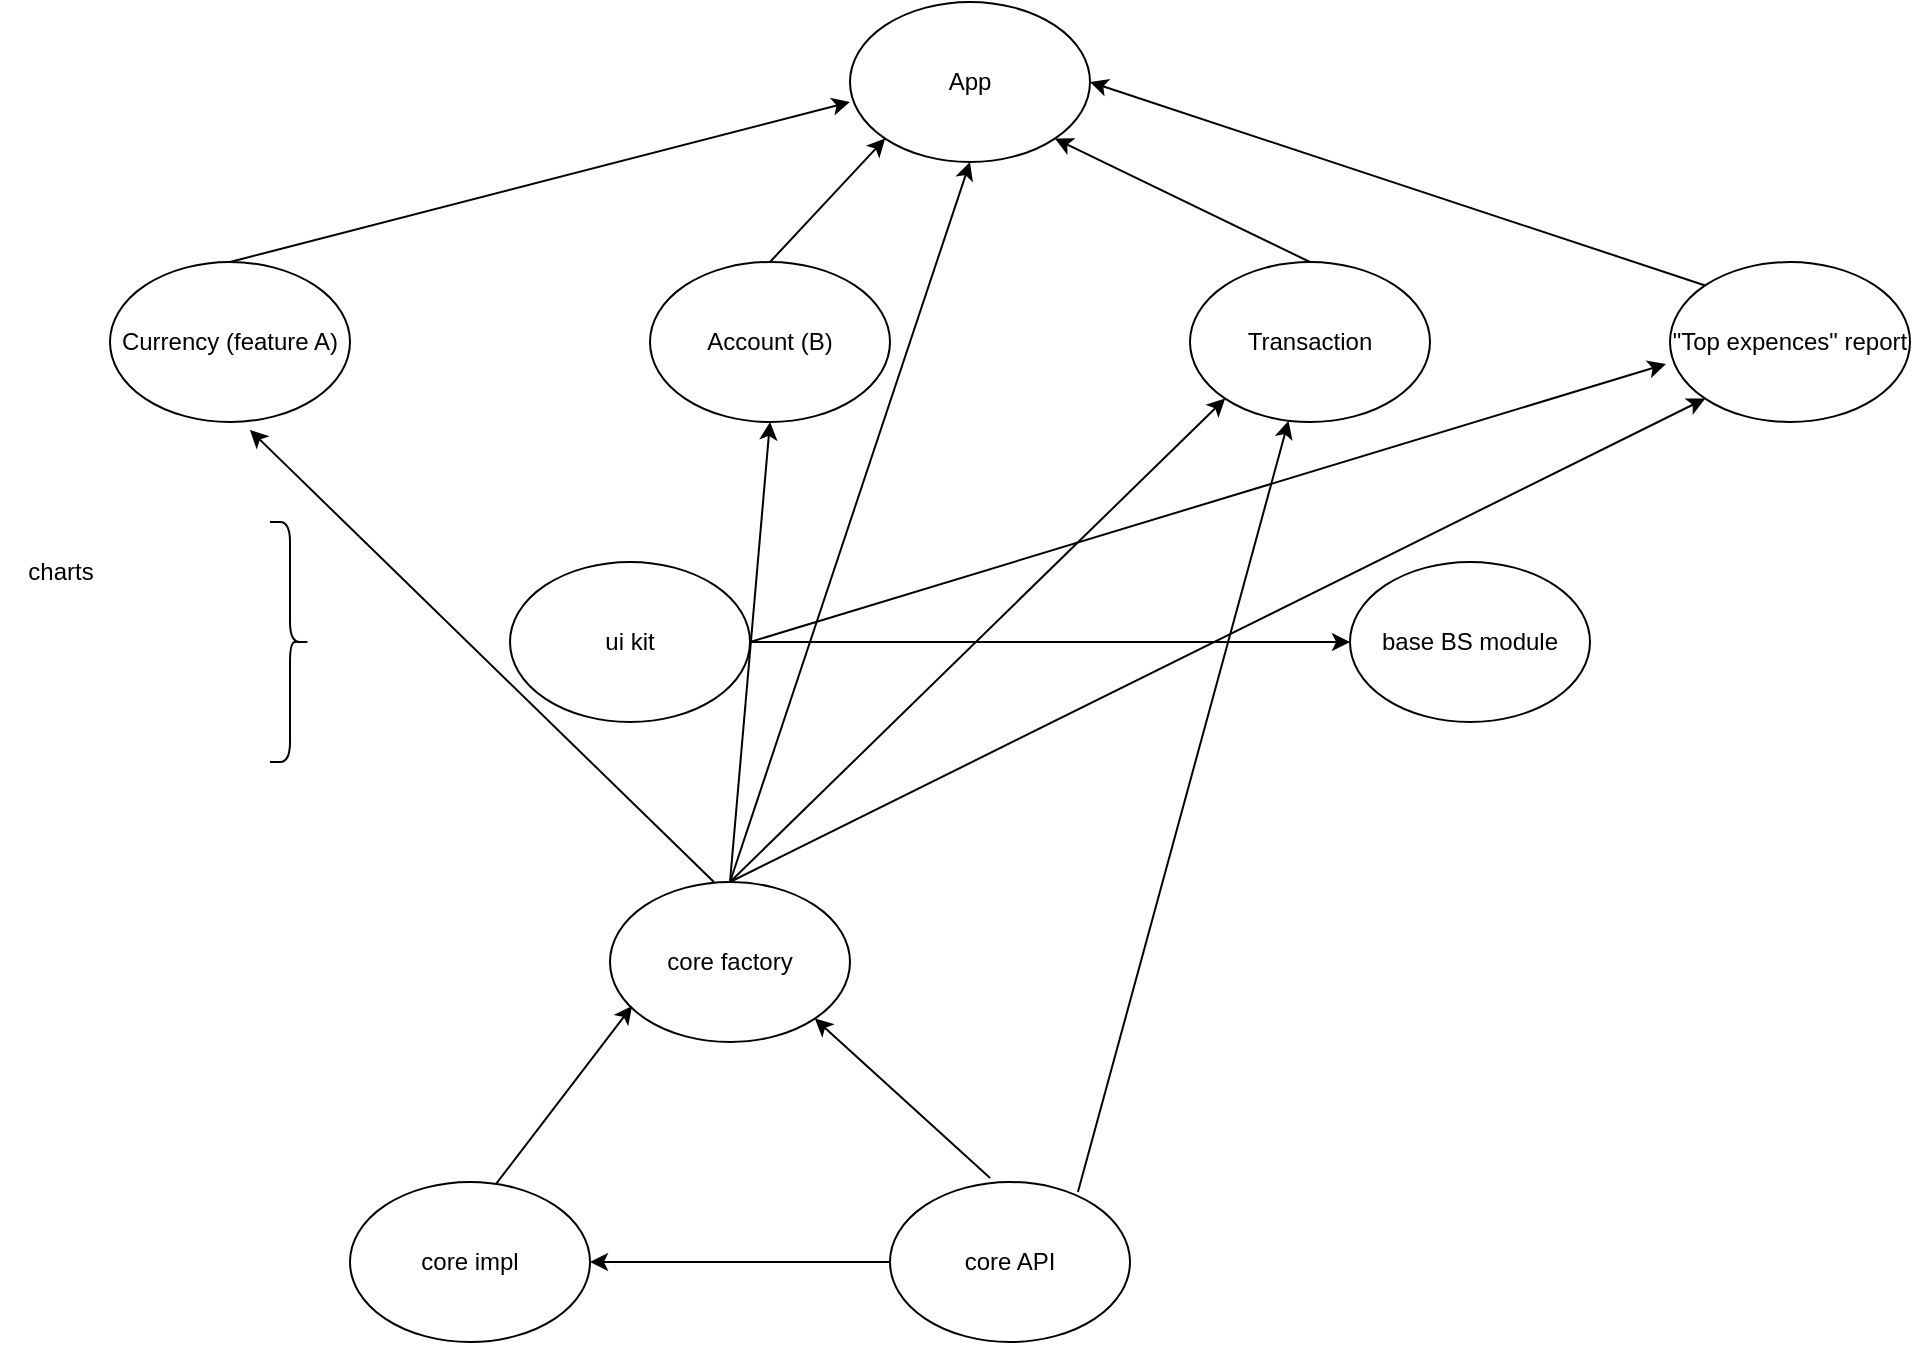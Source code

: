 <mxfile version="21.0.2" type="github">
  <diagram name="Page-1" id="9f46799a-70d6-7492-0946-bef42562c5a5">
    <mxGraphModel dx="1386" dy="1641" grid="1" gridSize="10" guides="1" tooltips="1" connect="1" arrows="1" fold="1" page="1" pageScale="1" pageWidth="1100" pageHeight="850" background="none" math="0" shadow="0">
      <root>
        <mxCell id="0" />
        <mxCell id="1" parent="0" />
        <mxCell id="ABxh47Di80QtA0GNeFFu-1" value="App" style="ellipse;whiteSpace=wrap;html=1;" vertex="1" parent="1">
          <mxGeometry x="490" y="-820" width="120" height="80" as="geometry" />
        </mxCell>
        <mxCell id="ABxh47Di80QtA0GNeFFu-2" value="Currency (feature A)" style="ellipse;whiteSpace=wrap;html=1;" vertex="1" parent="1">
          <mxGeometry x="120" y="-690" width="120" height="80" as="geometry" />
        </mxCell>
        <mxCell id="ABxh47Di80QtA0GNeFFu-3" value="Account (B)" style="ellipse;whiteSpace=wrap;html=1;" vertex="1" parent="1">
          <mxGeometry x="390" y="-690" width="120" height="80" as="geometry" />
        </mxCell>
        <mxCell id="ABxh47Di80QtA0GNeFFu-4" value="Transaction" style="ellipse;whiteSpace=wrap;html=1;" vertex="1" parent="1">
          <mxGeometry x="660" y="-690" width="120" height="80" as="geometry" />
        </mxCell>
        <mxCell id="ABxh47Di80QtA0GNeFFu-5" value="&quot;Top expences&quot; report" style="ellipse;whiteSpace=wrap;html=1;" vertex="1" parent="1">
          <mxGeometry x="900" y="-690" width="120" height="80" as="geometry" />
        </mxCell>
        <mxCell id="ABxh47Di80QtA0GNeFFu-6" value="ui kit" style="ellipse;whiteSpace=wrap;html=1;" vertex="1" parent="1">
          <mxGeometry x="320" y="-540" width="120" height="80" as="geometry" />
        </mxCell>
        <mxCell id="ABxh47Di80QtA0GNeFFu-7" value="" style="endArrow=classic;html=1;rounded=0;entryX=-0.017;entryY=0.638;entryDx=0;entryDy=0;entryPerimeter=0;exitX=1;exitY=0.5;exitDx=0;exitDy=0;" edge="1" parent="1" source="ABxh47Di80QtA0GNeFFu-6" target="ABxh47Di80QtA0GNeFFu-5">
          <mxGeometry width="50" height="50" relative="1" as="geometry">
            <mxPoint x="360" y="-500" as="sourcePoint" />
            <mxPoint x="410" y="-550" as="targetPoint" />
          </mxGeometry>
        </mxCell>
        <mxCell id="ABxh47Di80QtA0GNeFFu-8" value="" style="shape=curlyBracket;whiteSpace=wrap;html=1;rounded=1;flipH=1;labelPosition=right;verticalLabelPosition=middle;align=left;verticalAlign=middle;" vertex="1" parent="1">
          <mxGeometry x="200" y="-560" width="20" height="120" as="geometry" />
        </mxCell>
        <mxCell id="ABxh47Di80QtA0GNeFFu-9" value="charts&lt;br&gt;" style="text;html=1;align=center;verticalAlign=middle;resizable=0;points=[];autosize=1;strokeColor=none;fillColor=none;" vertex="1" parent="1">
          <mxGeometry x="65" y="-550" width="60" height="30" as="geometry" />
        </mxCell>
        <mxCell id="ABxh47Di80QtA0GNeFFu-10" value="base BS module" style="ellipse;whiteSpace=wrap;html=1;" vertex="1" parent="1">
          <mxGeometry x="740" y="-540" width="120" height="80" as="geometry" />
        </mxCell>
        <mxCell id="ABxh47Di80QtA0GNeFFu-11" value="core factory" style="ellipse;whiteSpace=wrap;html=1;" vertex="1" parent="1">
          <mxGeometry x="370" y="-380" width="120" height="80" as="geometry" />
        </mxCell>
        <mxCell id="ABxh47Di80QtA0GNeFFu-12" value="core API" style="ellipse;whiteSpace=wrap;html=1;" vertex="1" parent="1">
          <mxGeometry x="510" y="-230" width="120" height="80" as="geometry" />
        </mxCell>
        <mxCell id="ABxh47Di80QtA0GNeFFu-13" value="core impl" style="ellipse;whiteSpace=wrap;html=1;" vertex="1" parent="1">
          <mxGeometry x="240" y="-230" width="120" height="80" as="geometry" />
        </mxCell>
        <mxCell id="ABxh47Di80QtA0GNeFFu-14" value="" style="endArrow=classic;html=1;rounded=0;exitX=0.783;exitY=0.063;exitDx=0;exitDy=0;exitPerimeter=0;" edge="1" parent="1" source="ABxh47Di80QtA0GNeFFu-12" target="ABxh47Di80QtA0GNeFFu-4">
          <mxGeometry width="50" height="50" relative="1" as="geometry">
            <mxPoint x="610" y="-220" as="sourcePoint" />
            <mxPoint x="660" y="-270" as="targetPoint" />
          </mxGeometry>
        </mxCell>
        <mxCell id="ABxh47Di80QtA0GNeFFu-15" value="" style="endArrow=classic;html=1;rounded=0;exitX=0.608;exitY=0.013;exitDx=0;exitDy=0;exitPerimeter=0;entryX=0.092;entryY=0.775;entryDx=0;entryDy=0;entryPerimeter=0;" edge="1" parent="1" source="ABxh47Di80QtA0GNeFFu-13" target="ABxh47Di80QtA0GNeFFu-11">
          <mxGeometry width="50" height="50" relative="1" as="geometry">
            <mxPoint x="300" y="-300" as="sourcePoint" />
            <mxPoint x="350" y="-350" as="targetPoint" />
          </mxGeometry>
        </mxCell>
        <mxCell id="ABxh47Di80QtA0GNeFFu-17" value="" style="endArrow=classic;html=1;rounded=0;exitX=0;exitY=0.5;exitDx=0;exitDy=0;entryX=1;entryY=0.5;entryDx=0;entryDy=0;" edge="1" parent="1" source="ABxh47Di80QtA0GNeFFu-12" target="ABxh47Di80QtA0GNeFFu-13">
          <mxGeometry width="50" height="50" relative="1" as="geometry">
            <mxPoint x="520" y="-430" as="sourcePoint" />
            <mxPoint x="570" y="-480" as="targetPoint" />
          </mxGeometry>
        </mxCell>
        <mxCell id="ABxh47Di80QtA0GNeFFu-18" value="" style="endArrow=classic;html=1;rounded=0;exitX=0.417;exitY=-0.025;exitDx=0;exitDy=0;exitPerimeter=0;entryX=1;entryY=1;entryDx=0;entryDy=0;" edge="1" parent="1" source="ABxh47Di80QtA0GNeFFu-12" target="ABxh47Di80QtA0GNeFFu-11">
          <mxGeometry width="50" height="50" relative="1" as="geometry">
            <mxPoint x="520" y="-430" as="sourcePoint" />
            <mxPoint x="570" y="-480" as="targetPoint" />
          </mxGeometry>
        </mxCell>
        <mxCell id="ABxh47Di80QtA0GNeFFu-19" value="" style="endArrow=classic;html=1;rounded=0;exitX=0.5;exitY=0;exitDx=0;exitDy=0;entryX=0.5;entryY=1;entryDx=0;entryDy=0;" edge="1" parent="1" source="ABxh47Di80QtA0GNeFFu-11" target="ABxh47Di80QtA0GNeFFu-3">
          <mxGeometry width="50" height="50" relative="1" as="geometry">
            <mxPoint x="520" y="-430" as="sourcePoint" />
            <mxPoint x="570" y="-480" as="targetPoint" />
          </mxGeometry>
        </mxCell>
        <mxCell id="ABxh47Di80QtA0GNeFFu-20" value="" style="endArrow=classic;html=1;rounded=0;exitX=0.433;exitY=0;exitDx=0;exitDy=0;exitPerimeter=0;entryX=0.583;entryY=1.05;entryDx=0;entryDy=0;entryPerimeter=0;" edge="1" parent="1" source="ABxh47Di80QtA0GNeFFu-11" target="ABxh47Di80QtA0GNeFFu-2">
          <mxGeometry width="50" height="50" relative="1" as="geometry">
            <mxPoint x="405" y="-440" as="sourcePoint" />
            <mxPoint x="455" y="-490" as="targetPoint" />
          </mxGeometry>
        </mxCell>
        <mxCell id="ABxh47Di80QtA0GNeFFu-21" value="" style="endArrow=classic;html=1;rounded=0;exitX=1;exitY=0.5;exitDx=0;exitDy=0;entryX=0;entryY=0.5;entryDx=0;entryDy=0;" edge="1" parent="1" source="ABxh47Di80QtA0GNeFFu-6" target="ABxh47Di80QtA0GNeFFu-10">
          <mxGeometry width="50" height="50" relative="1" as="geometry">
            <mxPoint x="520" y="-430" as="sourcePoint" />
            <mxPoint x="570" y="-480" as="targetPoint" />
          </mxGeometry>
        </mxCell>
        <mxCell id="ABxh47Di80QtA0GNeFFu-22" value="" style="endArrow=classic;html=1;rounded=0;exitX=0.5;exitY=0;exitDx=0;exitDy=0;entryX=0;entryY=1;entryDx=0;entryDy=0;" edge="1" parent="1" source="ABxh47Di80QtA0GNeFFu-11" target="ABxh47Di80QtA0GNeFFu-4">
          <mxGeometry width="50" height="50" relative="1" as="geometry">
            <mxPoint x="520" y="-430" as="sourcePoint" />
            <mxPoint x="570" y="-480" as="targetPoint" />
          </mxGeometry>
        </mxCell>
        <mxCell id="ABxh47Di80QtA0GNeFFu-23" value="" style="endArrow=classic;html=1;rounded=0;exitX=0.5;exitY=0;exitDx=0;exitDy=0;entryX=0;entryY=1;entryDx=0;entryDy=0;" edge="1" parent="1" source="ABxh47Di80QtA0GNeFFu-11" target="ABxh47Di80QtA0GNeFFu-5">
          <mxGeometry width="50" height="50" relative="1" as="geometry">
            <mxPoint x="520" y="-430" as="sourcePoint" />
            <mxPoint x="570" y="-480" as="targetPoint" />
          </mxGeometry>
        </mxCell>
        <mxCell id="ABxh47Di80QtA0GNeFFu-24" value="" style="endArrow=classic;html=1;rounded=0;exitX=0.5;exitY=0;exitDx=0;exitDy=0;entryX=0;entryY=0.625;entryDx=0;entryDy=0;entryPerimeter=0;" edge="1" parent="1" source="ABxh47Di80QtA0GNeFFu-2" target="ABxh47Di80QtA0GNeFFu-1">
          <mxGeometry width="50" height="50" relative="1" as="geometry">
            <mxPoint x="520" y="-430" as="sourcePoint" />
            <mxPoint x="570" y="-480" as="targetPoint" />
          </mxGeometry>
        </mxCell>
        <mxCell id="ABxh47Di80QtA0GNeFFu-25" value="" style="endArrow=classic;html=1;rounded=0;exitX=0.5;exitY=0;exitDx=0;exitDy=0;entryX=0;entryY=1;entryDx=0;entryDy=0;" edge="1" parent="1" source="ABxh47Di80QtA0GNeFFu-3" target="ABxh47Di80QtA0GNeFFu-1">
          <mxGeometry width="50" height="50" relative="1" as="geometry">
            <mxPoint x="520" y="-430" as="sourcePoint" />
            <mxPoint x="570" y="-480" as="targetPoint" />
          </mxGeometry>
        </mxCell>
        <mxCell id="ABxh47Di80QtA0GNeFFu-26" value="" style="endArrow=classic;html=1;rounded=0;exitX=0.5;exitY=0;exitDx=0;exitDy=0;entryX=1;entryY=1;entryDx=0;entryDy=0;" edge="1" parent="1" source="ABxh47Di80QtA0GNeFFu-4" target="ABxh47Di80QtA0GNeFFu-1">
          <mxGeometry width="50" height="50" relative="1" as="geometry">
            <mxPoint x="520" y="-430" as="sourcePoint" />
            <mxPoint x="570" y="-480" as="targetPoint" />
          </mxGeometry>
        </mxCell>
        <mxCell id="ABxh47Di80QtA0GNeFFu-27" value="" style="endArrow=classic;html=1;rounded=0;exitX=0;exitY=0;exitDx=0;exitDy=0;entryX=1;entryY=0.5;entryDx=0;entryDy=0;" edge="1" parent="1" source="ABxh47Di80QtA0GNeFFu-5" target="ABxh47Di80QtA0GNeFFu-1">
          <mxGeometry width="50" height="50" relative="1" as="geometry">
            <mxPoint x="520" y="-430" as="sourcePoint" />
            <mxPoint x="570" y="-480" as="targetPoint" />
          </mxGeometry>
        </mxCell>
        <mxCell id="ABxh47Di80QtA0GNeFFu-28" value="" style="endArrow=classic;html=1;rounded=0;exitX=0.5;exitY=0;exitDx=0;exitDy=0;entryX=0.5;entryY=1;entryDx=0;entryDy=0;" edge="1" parent="1" source="ABxh47Di80QtA0GNeFFu-11" target="ABxh47Di80QtA0GNeFFu-1">
          <mxGeometry width="50" height="50" relative="1" as="geometry">
            <mxPoint x="520" y="-430" as="sourcePoint" />
            <mxPoint x="570" y="-480" as="targetPoint" />
          </mxGeometry>
        </mxCell>
      </root>
    </mxGraphModel>
  </diagram>
</mxfile>
